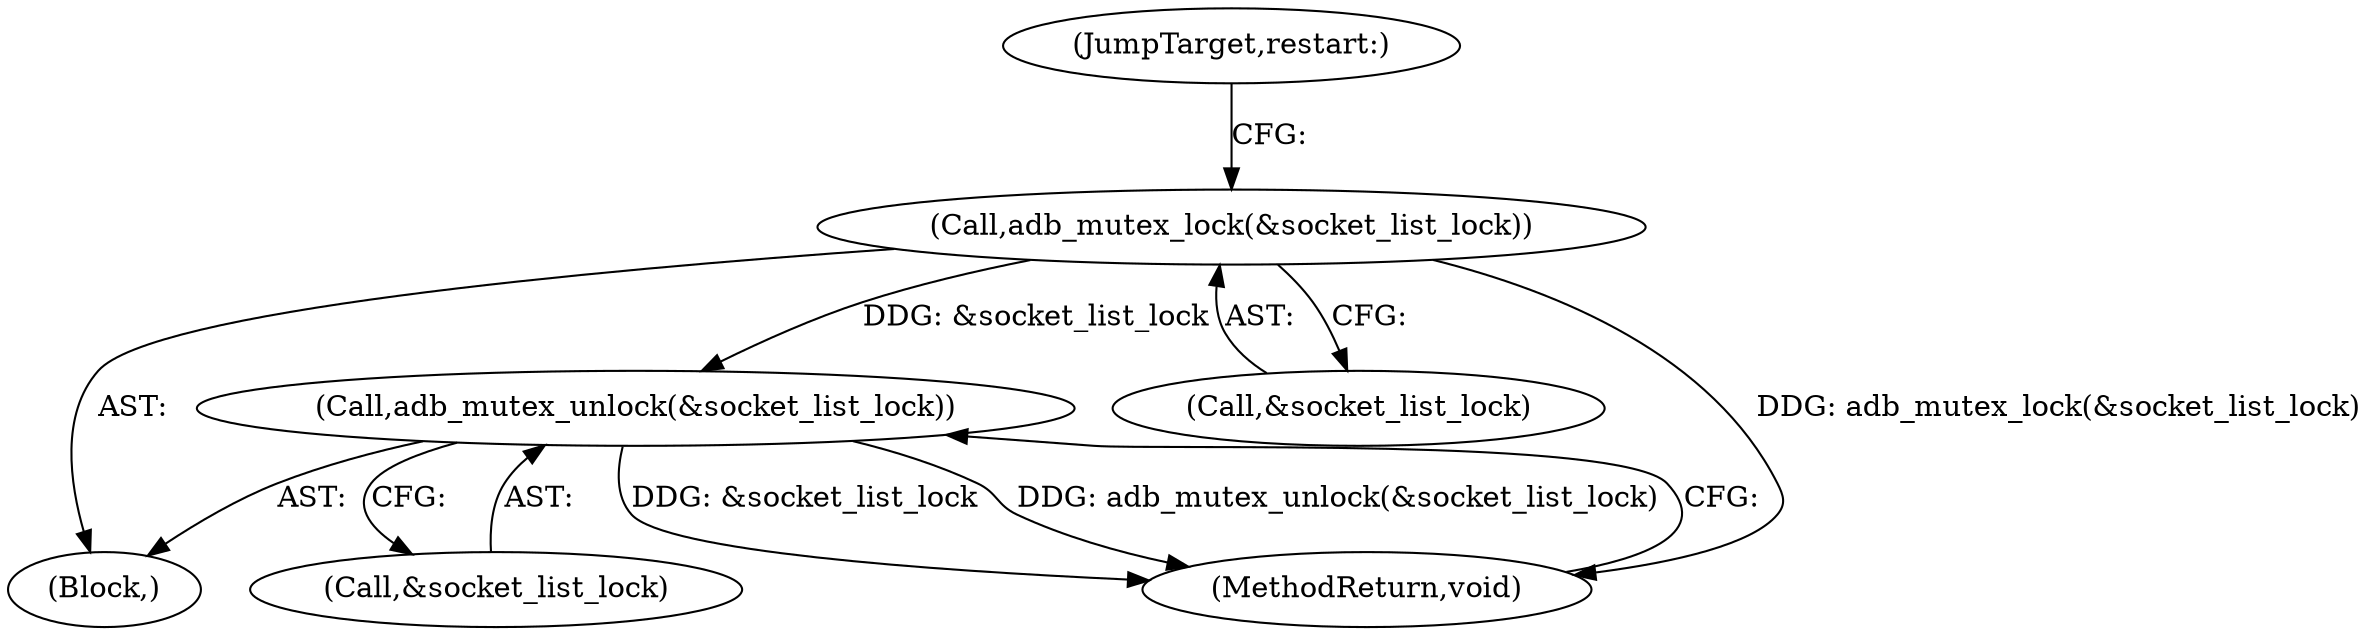 digraph "1_Android_268068f25673242d1d5130d96202d3288c91b700@API" {
"1000147" [label="(Call,adb_mutex_unlock(&socket_list_lock))"];
"1000105" [label="(Call,adb_mutex_lock(&socket_list_lock))"];
"1000108" [label="(JumpTarget,restart:)"];
"1000106" [label="(Call,&socket_list_lock)"];
"1000105" [label="(Call,adb_mutex_lock(&socket_list_lock))"];
"1000147" [label="(Call,adb_mutex_unlock(&socket_list_lock))"];
"1000148" [label="(Call,&socket_list_lock)"];
"1000103" [label="(Block,)"];
"1000150" [label="(MethodReturn,void)"];
"1000147" -> "1000103"  [label="AST: "];
"1000147" -> "1000148"  [label="CFG: "];
"1000148" -> "1000147"  [label="AST: "];
"1000150" -> "1000147"  [label="CFG: "];
"1000147" -> "1000150"  [label="DDG: &socket_list_lock"];
"1000147" -> "1000150"  [label="DDG: adb_mutex_unlock(&socket_list_lock)"];
"1000105" -> "1000147"  [label="DDG: &socket_list_lock"];
"1000105" -> "1000103"  [label="AST: "];
"1000105" -> "1000106"  [label="CFG: "];
"1000106" -> "1000105"  [label="AST: "];
"1000108" -> "1000105"  [label="CFG: "];
"1000105" -> "1000150"  [label="DDG: adb_mutex_lock(&socket_list_lock)"];
}
